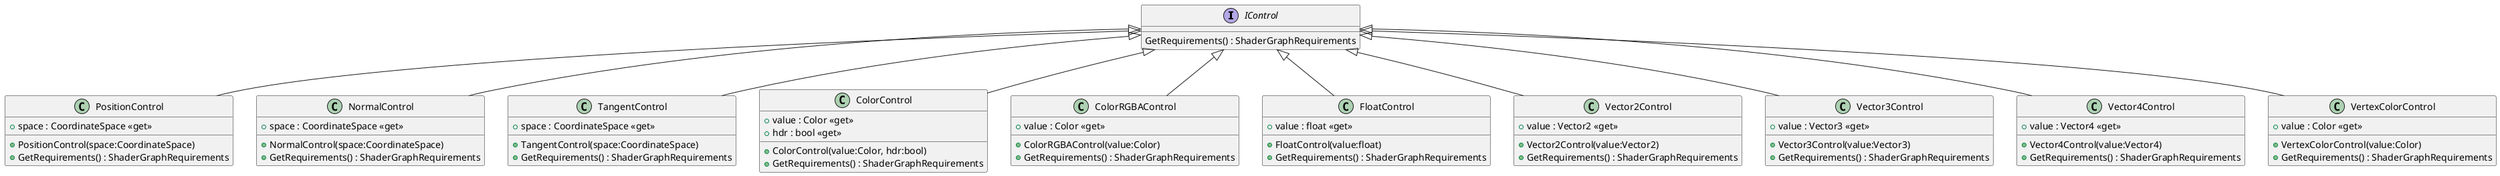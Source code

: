 @startuml
interface IControl {
    GetRequirements() : ShaderGraphRequirements
}
class PositionControl {
    + space : CoordinateSpace <<get>>
    + PositionControl(space:CoordinateSpace)
    + GetRequirements() : ShaderGraphRequirements
}
class NormalControl {
    + space : CoordinateSpace <<get>>
    + NormalControl(space:CoordinateSpace)
    + GetRequirements() : ShaderGraphRequirements
}
class TangentControl {
    + space : CoordinateSpace <<get>>
    + TangentControl(space:CoordinateSpace)
    + GetRequirements() : ShaderGraphRequirements
}
class ColorControl {
    + value : Color <<get>>
    + hdr : bool <<get>>
    + ColorControl(value:Color, hdr:bool)
    + GetRequirements() : ShaderGraphRequirements
}
class ColorRGBAControl {
    + value : Color <<get>>
    + ColorRGBAControl(value:Color)
    + GetRequirements() : ShaderGraphRequirements
}
class FloatControl {
    + value : float <<get>>
    + FloatControl(value:float)
    + GetRequirements() : ShaderGraphRequirements
}
class Vector2Control {
    + value : Vector2 <<get>>
    + Vector2Control(value:Vector2)
    + GetRequirements() : ShaderGraphRequirements
}
class Vector3Control {
    + value : Vector3 <<get>>
    + Vector3Control(value:Vector3)
    + GetRequirements() : ShaderGraphRequirements
}
class Vector4Control {
    + value : Vector4 <<get>>
    + Vector4Control(value:Vector4)
    + GetRequirements() : ShaderGraphRequirements
}
class VertexColorControl {
    + value : Color <<get>>
    + VertexColorControl(value:Color)
    + GetRequirements() : ShaderGraphRequirements
}
IControl <|-- PositionControl
IControl <|-- NormalControl
IControl <|-- TangentControl
IControl <|-- ColorControl
IControl <|-- ColorRGBAControl
IControl <|-- FloatControl
IControl <|-- Vector2Control
IControl <|-- Vector3Control
IControl <|-- Vector4Control
IControl <|-- VertexColorControl
@enduml

